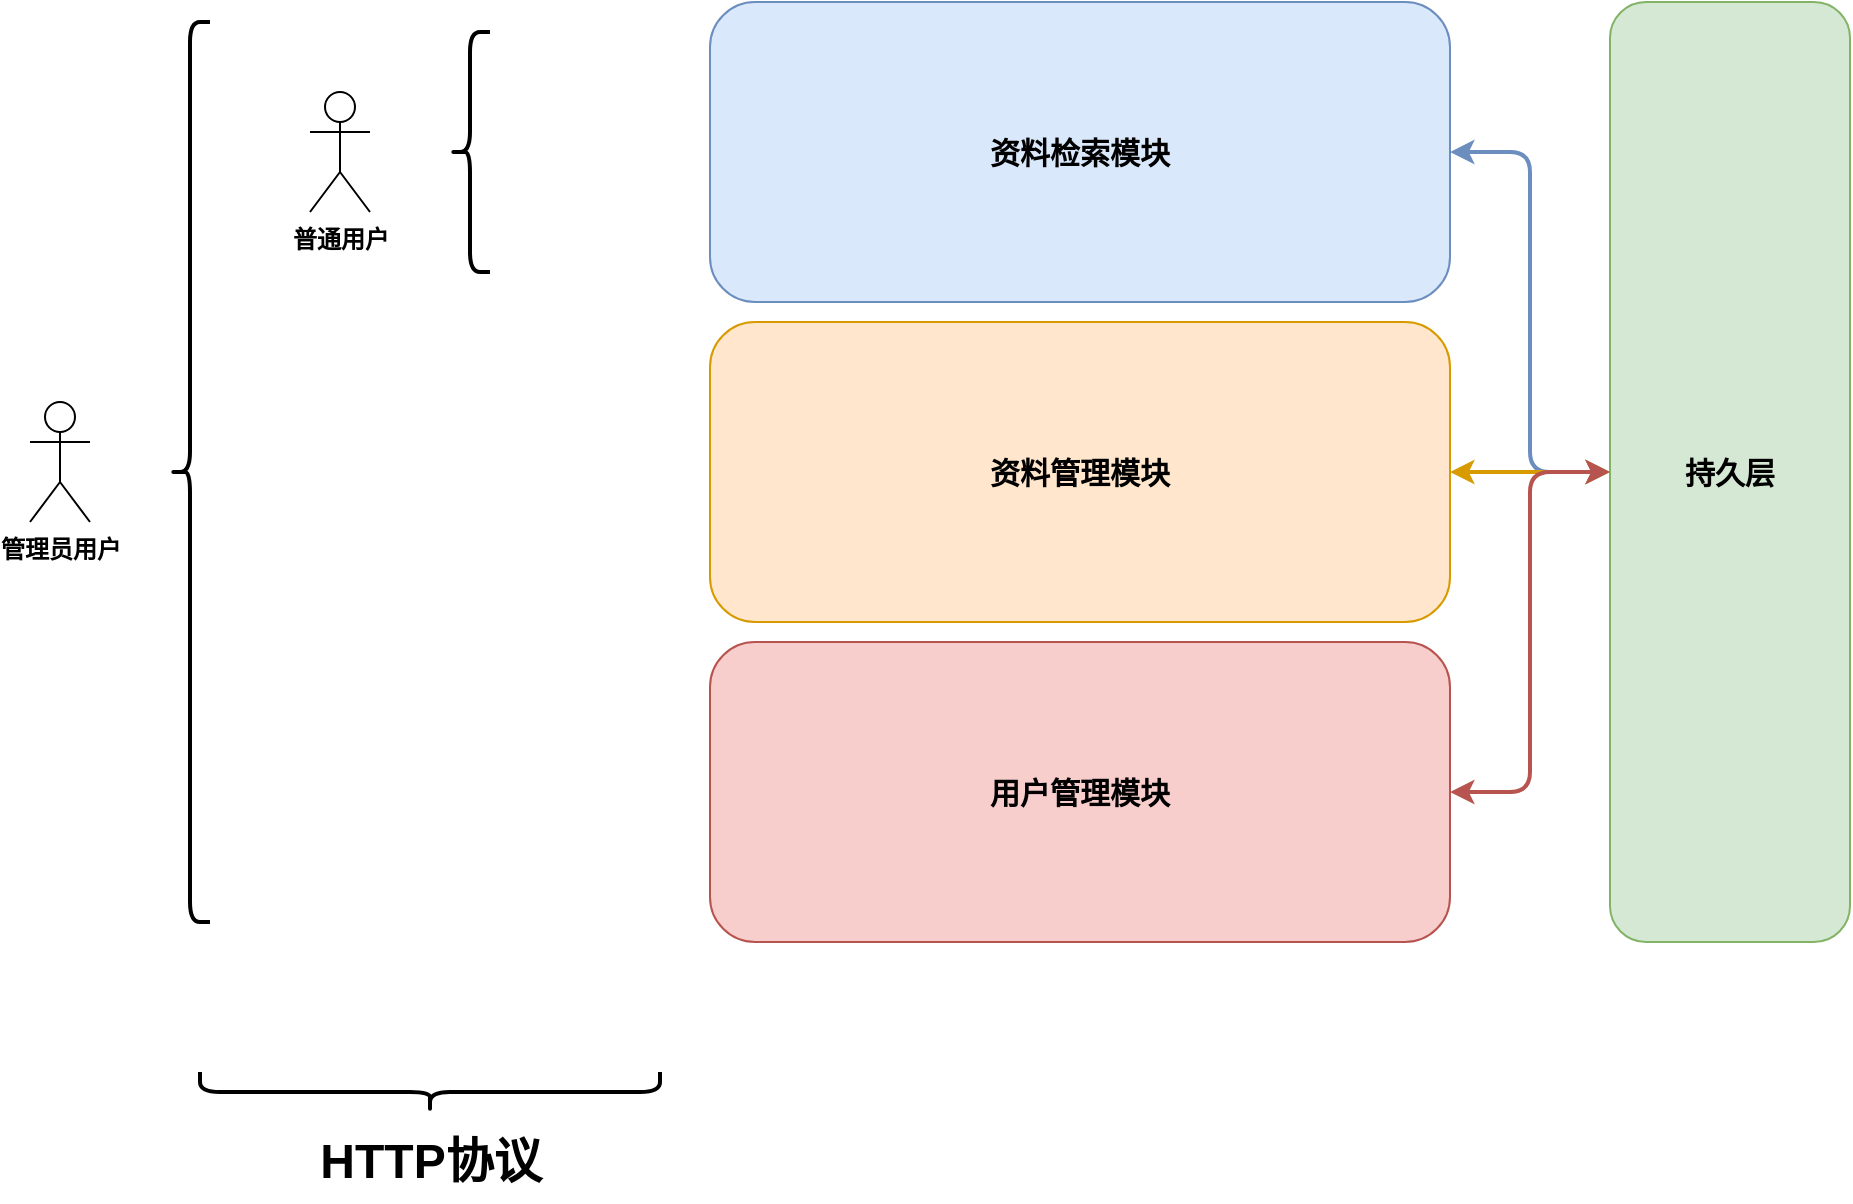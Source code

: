 <mxfile version="14.6.0" type="github">
  <diagram id="EAfrOOPwEgUAlloDIzI3" name="第 1 页">
    <mxGraphModel dx="1865" dy="548" grid="1" gridSize="10" guides="1" tooltips="1" connect="1" arrows="1" fold="1" page="1" pageScale="1" pageWidth="827" pageHeight="1169" math="0" shadow="0">
      <root>
        <mxCell id="0" />
        <mxCell id="1" parent="0" />
        <mxCell id="E39O6uzAxmvISPyey-Xv-9" style="edgeStyle=orthogonalEdgeStyle;rounded=1;orthogonalLoop=1;jettySize=auto;html=1;exitX=1;exitY=0.5;exitDx=0;exitDy=0;strokeWidth=2;fillColor=#dae8fc;strokeColor=#6c8ebf;startArrow=classic;startFill=1;" edge="1" parent="1" source="E39O6uzAxmvISPyey-Xv-1" target="E39O6uzAxmvISPyey-Xv-4">
          <mxGeometry relative="1" as="geometry" />
        </mxCell>
        <mxCell id="E39O6uzAxmvISPyey-Xv-1" value="&lt;font style=&quot;font-size: 15px&quot;&gt;&lt;b&gt;资料检索模块&lt;/b&gt;&lt;/font&gt;" style="rounded=1;whiteSpace=wrap;html=1;fillColor=#dae8fc;strokeColor=#6c8ebf;" vertex="1" parent="1">
          <mxGeometry x="150" y="320" width="370" height="150" as="geometry" />
        </mxCell>
        <mxCell id="E39O6uzAxmvISPyey-Xv-10" style="edgeStyle=orthogonalEdgeStyle;rounded=1;orthogonalLoop=1;jettySize=auto;html=1;exitX=1;exitY=0.5;exitDx=0;exitDy=0;entryX=0;entryY=0.5;entryDx=0;entryDy=0;strokeWidth=2;fillColor=#ffe6cc;strokeColor=#d79b00;startArrow=classic;startFill=1;" edge="1" parent="1" source="E39O6uzAxmvISPyey-Xv-2" target="E39O6uzAxmvISPyey-Xv-4">
          <mxGeometry relative="1" as="geometry" />
        </mxCell>
        <mxCell id="E39O6uzAxmvISPyey-Xv-2" value="&lt;font style=&quot;font-size: 15px&quot;&gt;&lt;b&gt;资料管理模块&lt;/b&gt;&lt;/font&gt;" style="rounded=1;whiteSpace=wrap;html=1;fillColor=#ffe6cc;strokeColor=#d79b00;" vertex="1" parent="1">
          <mxGeometry x="150" y="480" width="370" height="150" as="geometry" />
        </mxCell>
        <mxCell id="E39O6uzAxmvISPyey-Xv-4" value="&lt;b&gt;&lt;font style=&quot;font-size: 15px&quot;&gt;持久层&lt;/font&gt;&lt;/b&gt;" style="rounded=1;whiteSpace=wrap;html=1;fillColor=#d5e8d4;strokeColor=#82b366;" vertex="1" parent="1">
          <mxGeometry x="600" y="320" width="120" height="470" as="geometry" />
        </mxCell>
        <mxCell id="E39O6uzAxmvISPyey-Xv-11" style="edgeStyle=orthogonalEdgeStyle;rounded=1;orthogonalLoop=1;jettySize=auto;html=1;exitX=1;exitY=0.5;exitDx=0;exitDy=0;entryX=0;entryY=0.5;entryDx=0;entryDy=0;strokeWidth=2;fillColor=#f8cecc;strokeColor=#b85450;startArrow=classic;startFill=1;" edge="1" parent="1" source="E39O6uzAxmvISPyey-Xv-5" target="E39O6uzAxmvISPyey-Xv-4">
          <mxGeometry relative="1" as="geometry" />
        </mxCell>
        <mxCell id="E39O6uzAxmvISPyey-Xv-5" value="&lt;font style=&quot;font-size: 15px&quot;&gt;&lt;b&gt;用户管理模块&lt;/b&gt;&lt;/font&gt;" style="rounded=1;whiteSpace=wrap;html=1;fillColor=#f8cecc;strokeColor=#b85450;" vertex="1" parent="1">
          <mxGeometry x="150" y="640" width="370" height="150" as="geometry" />
        </mxCell>
        <mxCell id="E39O6uzAxmvISPyey-Xv-6" value="&lt;b&gt;普通用户&lt;/b&gt;" style="shape=umlActor;verticalLabelPosition=bottom;verticalAlign=top;html=1;outlineConnect=0;" vertex="1" parent="1">
          <mxGeometry x="-50" y="365" width="30" height="60" as="geometry" />
        </mxCell>
        <mxCell id="E39O6uzAxmvISPyey-Xv-7" value="&lt;b&gt;管理员用户&lt;/b&gt;" style="shape=umlActor;verticalLabelPosition=bottom;verticalAlign=top;html=1;outlineConnect=0;" vertex="1" parent="1">
          <mxGeometry x="-190" y="520" width="30" height="60" as="geometry" />
        </mxCell>
        <mxCell id="E39O6uzAxmvISPyey-Xv-12" value="" style="shape=curlyBracket;whiteSpace=wrap;html=1;rounded=1;strokeWidth=2;" vertex="1" parent="1">
          <mxGeometry x="20" y="335" width="20" height="120" as="geometry" />
        </mxCell>
        <mxCell id="E39O6uzAxmvISPyey-Xv-13" value="" style="shape=curlyBracket;whiteSpace=wrap;html=1;rounded=1;strokeWidth=2;" vertex="1" parent="1">
          <mxGeometry x="-120" y="330" width="20" height="450" as="geometry" />
        </mxCell>
        <mxCell id="E39O6uzAxmvISPyey-Xv-18" value="" style="shape=curlyBracket;whiteSpace=wrap;html=1;rounded=1;flipH=1;strokeWidth=2;rotation=90;" vertex="1" parent="1">
          <mxGeometry y="750" width="20" height="230" as="geometry" />
        </mxCell>
        <mxCell id="E39O6uzAxmvISPyey-Xv-19" value="HTTP协议" style="text;strokeColor=none;fillColor=none;html=1;fontSize=24;fontStyle=1;verticalAlign=middle;align=center;" vertex="1" parent="1">
          <mxGeometry x="-40" y="880" width="100" height="40" as="geometry" />
        </mxCell>
      </root>
    </mxGraphModel>
  </diagram>
</mxfile>
